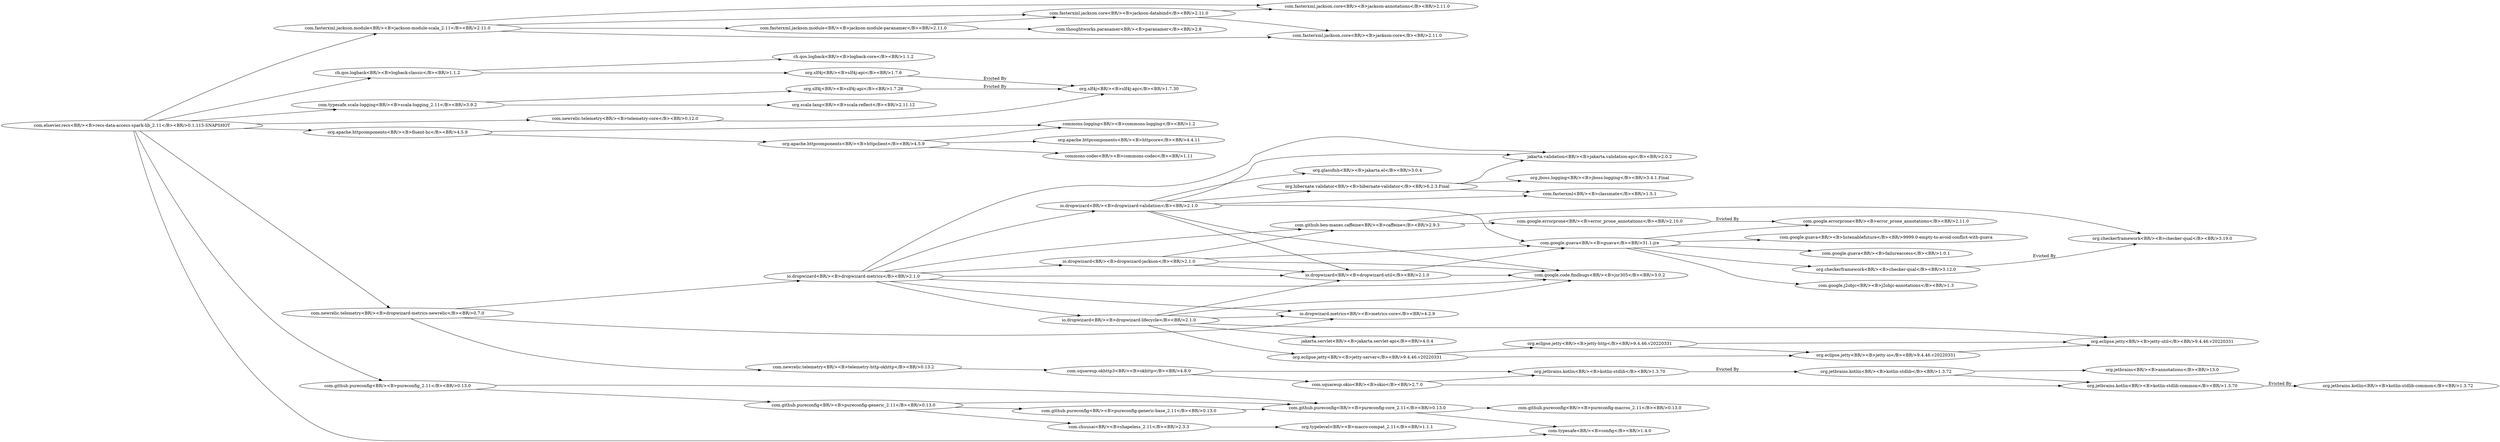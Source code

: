 digraph "dependency-graph" {
    graph[rankdir="LR"]
    edge [
        arrowtail="none"
    ]
    "com.elsevier.recs:recs-data-access-spark-lib_2.11:0.1.115-SNAPSHOT"[labelType="html" label="com.elsevier.recs<BR/><B>recs-data-access-spark-lib_2.11</B><BR/>0.1.115-SNAPSHOT" style=""]
    "com.fasterxml.jackson.module:jackson-module-scala_2.11:2.11.0"[labelType="html" label="com.fasterxml.jackson.module<BR/><B>jackson-module-scala_2.11</B><BR/>2.11.0" style=""]
    "com.fasterxml.jackson.module:jackson-module-paranamer:2.11.0"[labelType="html" label="com.fasterxml.jackson.module<BR/><B>jackson-module-paranamer</B><BR/>2.11.0" style=""]
    "com.fasterxml.jackson.core:jackson-databind:2.11.0"[labelType="html" label="com.fasterxml.jackson.core<BR/><B>jackson-databind</B><BR/>2.11.0" style=""]
    "com.fasterxml.jackson.core:jackson-annotations:2.11.0"[labelType="html" label="com.fasterxml.jackson.core<BR/><B>jackson-annotations</B><BR/>2.11.0" style=""]
    "com.fasterxml.jackson.core:jackson-core:2.11.0"[labelType="html" label="com.fasterxml.jackson.core<BR/><B>jackson-core</B><BR/>2.11.0" style=""]
    "ch.qos.logback:logback-classic:1.1.2"[labelType="html" label="ch.qos.logback<BR/><B>logback-classic</B><BR/>1.1.2" style=""]
    "ch.qos.logback:logback-core:1.1.2"[labelType="html" label="ch.qos.logback<BR/><B>logback-core</B><BR/>1.1.2" style=""]
    "com.typesafe.scala-logging:scala-logging_2.11:3.9.2"[labelType="html" label="com.typesafe.scala-logging<BR/><B>scala-logging_2.11</B><BR/>3.9.2" style=""]
    "org.apache.httpcomponents:fluent-hc:4.5.9"[labelType="html" label="org.apache.httpcomponents<BR/><B>fluent-hc</B><BR/>4.5.9" style=""]
    "org.apache.httpcomponents:httpclient:4.5.9"[labelType="html" label="org.apache.httpcomponents<BR/><B>httpclient</B><BR/>4.5.9" style=""]
    "commons-codec:commons-codec:1.11"[labelType="html" label="commons-codec<BR/><B>commons-codec</B><BR/>1.11" style=""]
    "org.apache.httpcomponents:httpcore:4.4.11"[labelType="html" label="org.apache.httpcomponents<BR/><B>httpcore</B><BR/>4.4.11" style=""]
    "commons-logging:commons-logging:1.2"[labelType="html" label="commons-logging<BR/><B>commons-logging</B><BR/>1.2" style=""]
    "com.newrelic.telemetry:telemetry-core:0.12.0"[labelType="html" label="com.newrelic.telemetry<BR/><B>telemetry-core</B><BR/>0.12.0" style=""]
    "org.slf4j:slf4j-api:1.7.30"[labelType="html" label="org.slf4j<BR/><B>slf4j-api</B><BR/>1.7.30" style=""]
    "org.slf4j:slf4j-api:1.7.6"[labelType="html" label="org.slf4j<BR/><B>slf4j-api</B><BR/>1.7.6" style="stroke-dasharray: 5,5"]
    "org.slf4j:slf4j-api:1.7.26"[labelType="html" label="org.slf4j<BR/><B>slf4j-api</B><BR/>1.7.26" style="stroke-dasharray: 5,5"]
    "com.newrelic.telemetry:dropwizard-metrics-newrelic:0.7.0"[labelType="html" label="com.newrelic.telemetry<BR/><B>dropwizard-metrics-newrelic</B><BR/>0.7.0" style=""]
    "com.newrelic.telemetry:telemetry-http-okhttp:0.13.2"[labelType="html" label="com.newrelic.telemetry<BR/><B>telemetry-http-okhttp</B><BR/>0.13.2" style=""]
    "com.squareup.okhttp3:okhttp:4.8.0"[labelType="html" label="com.squareup.okhttp3<BR/><B>okhttp</B><BR/>4.8.0" style=""]
    "org.jetbrains.kotlin:kotlin-stdlib:1.3.72"[labelType="html" label="org.jetbrains.kotlin<BR/><B>kotlin-stdlib</B><BR/>1.3.72" style=""]
    "org.jetbrains.kotlin:kotlin-stdlib:1.3.70"[labelType="html" label="org.jetbrains.kotlin<BR/><B>kotlin-stdlib</B><BR/>1.3.70" style="stroke-dasharray: 5,5"]
    "org.jetbrains:annotations:13.0"[labelType="html" label="org.jetbrains<BR/><B>annotations</B><BR/>13.0" style=""]
    "org.jetbrains.kotlin:kotlin-stdlib-common:1.3.72"[labelType="html" label="org.jetbrains.kotlin<BR/><B>kotlin-stdlib-common</B><BR/>1.3.72" style=""]
    "org.jetbrains.kotlin:kotlin-stdlib-common:1.3.70"[labelType="html" label="org.jetbrains.kotlin<BR/><B>kotlin-stdlib-common</B><BR/>1.3.70" style="stroke-dasharray: 5,5"]
    "com.squareup.okio:okio:2.7.0"[labelType="html" label="com.squareup.okio<BR/><B>okio</B><BR/>2.7.0" style=""]
    "io.dropwizard:dropwizard-metrics:2.1.0"[labelType="html" label="io.dropwizard<BR/><B>dropwizard-metrics</B><BR/>2.1.0" style=""]
    "io.dropwizard:dropwizard-validation:2.1.0"[labelType="html" label="io.dropwizard<BR/><B>dropwizard-validation</B><BR/>2.1.0" style=""]
    "org.glassfish:jakarta.el:3.0.4"[labelType="html" label="org.glassfish<BR/><B>jakarta.el</B><BR/>3.0.4" style=""]
    "org.hibernate.validator:hibernate-validator:6.2.3.Final"[labelType="html" label="org.hibernate.validator<BR/><B>hibernate-validator</B><BR/>6.2.3.Final" style=""]
    "com.thoughtworks.paranamer:paranamer:2.8"[labelType="html" label="com.thoughtworks.paranamer<BR/><B>paranamer</B><BR/>2.8" style=""]
    "org.jboss.logging:jboss-logging:3.4.1.Final"[labelType="html" label="org.jboss.logging<BR/><B>jboss-logging</B><BR/>3.4.1.Final" style=""]
    "jakarta.validation:jakarta.validation-api:2.0.2"[labelType="html" label="jakarta.validation<BR/><B>jakarta.validation-api</B><BR/>2.0.2" style=""]
    "com.fasterxml:classmate:1.5.1"[labelType="html" label="com.fasterxml<BR/><B>classmate</B><BR/>1.5.1" style=""]
    "io.dropwizard:dropwizard-jackson:2.1.0"[labelType="html" label="io.dropwizard<BR/><B>dropwizard-jackson</B><BR/>2.1.0" style=""]
    "com.github.ben-manes.caffeine:caffeine:2.9.3"[labelType="html" label="com.github.ben-manes.caffeine<BR/><B>caffeine</B><BR/>2.9.3" style=""]
    "org.checkerframework:checker-qual:3.19.0"[labelType="html" label="org.checkerframework<BR/><B>checker-qual</B><BR/>3.19.0" style=""]
    "org.checkerframework:checker-qual:3.12.0"[labelType="html" label="org.checkerframework<BR/><B>checker-qual</B><BR/>3.12.0" style="stroke-dasharray: 5,5"]
    "io.dropwizard:dropwizard-lifecycle:2.1.0"[labelType="html" label="io.dropwizard<BR/><B>dropwizard-lifecycle</B><BR/>2.1.0" style=""]
    "io.dropwizard:dropwizard-util:2.1.0"[labelType="html" label="io.dropwizard<BR/><B>dropwizard-util</B><BR/>2.1.0" style=""]
    "com.google.guava:guava:31.1-jre"[labelType="html" label="com.google.guava<BR/><B>guava</B><BR/>31.1-jre" style=""]
    "com.google.j2objc:j2objc-annotations:1.3"[labelType="html" label="com.google.j2objc<BR/><B>j2objc-annotations</B><BR/>1.3" style=""]
    "com.google.errorprone:error_prone_annotations:2.11.0"[labelType="html" label="com.google.errorprone<BR/><B>error_prone_annotations</B><BR/>2.11.0" style=""]
    "com.google.errorprone:error_prone_annotations:2.10.0"[labelType="html" label="com.google.errorprone<BR/><B>error_prone_annotations</B><BR/>2.10.0" style="stroke-dasharray: 5,5"]
    "com.google.guava:listenablefuture:9999.0-empty-to-avoid-conflict-with-guava"[labelType="html" label="com.google.guava<BR/><B>listenablefuture</B><BR/>9999.0-empty-to-avoid-conflict-with-guava" style=""]
    "com.google.guava:failureaccess:1.0.1"[labelType="html" label="com.google.guava<BR/><B>failureaccess</B><BR/>1.0.1" style=""]
    "jakarta.servlet:jakarta.servlet-api:4.0.4"[labelType="html" label="jakarta.servlet<BR/><B>jakarta.servlet-api</B><BR/>4.0.4" style=""]
    "org.eclipse.jetty:jetty-server:9.4.46.v20220331"[labelType="html" label="org.eclipse.jetty<BR/><B>jetty-server</B><BR/>9.4.46.v20220331" style=""]
    "org.eclipse.jetty:jetty-http:9.4.46.v20220331"[labelType="html" label="org.eclipse.jetty<BR/><B>jetty-http</B><BR/>9.4.46.v20220331" style=""]
    "org.eclipse.jetty:jetty-io:9.4.46.v20220331"[labelType="html" label="org.eclipse.jetty<BR/><B>jetty-io</B><BR/>9.4.46.v20220331" style=""]
    "org.eclipse.jetty:jetty-util:9.4.46.v20220331"[labelType="html" label="org.eclipse.jetty<BR/><B>jetty-util</B><BR/>9.4.46.v20220331" style=""]
    "com.google.code.findbugs:jsr305:3.0.2"[labelType="html" label="com.google.code.findbugs<BR/><B>jsr305</B><BR/>3.0.2" style=""]
    "io.dropwizard.metrics:metrics-core:4.2.9"[labelType="html" label="io.dropwizard.metrics<BR/><B>metrics-core</B><BR/>4.2.9" style=""]
    "com.github.pureconfig:pureconfig_2.11:0.13.0"[labelType="html" label="com.github.pureconfig<BR/><B>pureconfig_2.11</B><BR/>0.13.0" style=""]
    "com.github.pureconfig:pureconfig-generic_2.11:0.13.0"[labelType="html" label="com.github.pureconfig<BR/><B>pureconfig-generic_2.11</B><BR/>0.13.0" style=""]
    "com.chuusai:shapeless_2.11:2.3.3"[labelType="html" label="com.chuusai<BR/><B>shapeless_2.11</B><BR/>2.3.3" style=""]
    "org.typelevel:macro-compat_2.11:1.1.1"[labelType="html" label="org.typelevel<BR/><B>macro-compat_2.11</B><BR/>1.1.1" style=""]
    "com.github.pureconfig:pureconfig-generic-base_2.11:0.13.0"[labelType="html" label="com.github.pureconfig<BR/><B>pureconfig-generic-base_2.11</B><BR/>0.13.0" style=""]
    "com.github.pureconfig:pureconfig-core_2.11:0.13.0"[labelType="html" label="com.github.pureconfig<BR/><B>pureconfig-core_2.11</B><BR/>0.13.0" style=""]
    "com.github.pureconfig:pureconfig-macros_2.11:0.13.0"[labelType="html" label="com.github.pureconfig<BR/><B>pureconfig-macros_2.11</B><BR/>0.13.0" style=""]
    "org.scala-lang:scala-reflect:2.11.12"[labelType="html" label="org.scala-lang<BR/><B>scala-reflect</B><BR/>2.11.12" style=""]
    "com.typesafe:config:1.4.0"[labelType="html" label="com.typesafe<BR/><B>config</B><BR/>1.4.0" style=""]
    "com.elsevier.recs:recs-data-access-spark-lib_2.11:0.1.115-SNAPSHOT" -> "com.fasterxml.jackson.module:jackson-module-scala_2.11:2.11.0"
    "com.fasterxml.jackson.module:jackson-module-scala_2.11:2.11.0" -> "com.fasterxml.jackson.module:jackson-module-paranamer:2.11.0"
    "com.fasterxml.jackson.module:jackson-module-paranamer:2.11.0" -> "com.fasterxml.jackson.core:jackson-databind:2.11.0"
    "com.fasterxml.jackson.module:jackson-module-scala_2.11:2.11.0" -> "com.fasterxml.jackson.core:jackson-databind:2.11.0"
    "com.fasterxml.jackson.core:jackson-databind:2.11.0" -> "com.fasterxml.jackson.core:jackson-annotations:2.11.0"
    "com.fasterxml.jackson.module:jackson-module-scala_2.11:2.11.0" -> "com.fasterxml.jackson.core:jackson-annotations:2.11.0"
    "com.fasterxml.jackson.core:jackson-databind:2.11.0" -> "com.fasterxml.jackson.core:jackson-core:2.11.0"
    "com.fasterxml.jackson.module:jackson-module-scala_2.11:2.11.0" -> "com.fasterxml.jackson.core:jackson-core:2.11.0"
    "com.elsevier.recs:recs-data-access-spark-lib_2.11:0.1.115-SNAPSHOT" -> "ch.qos.logback:logback-classic:1.1.2"
    "ch.qos.logback:logback-classic:1.1.2" -> "ch.qos.logback:logback-core:1.1.2"
    "com.elsevier.recs:recs-data-access-spark-lib_2.11:0.1.115-SNAPSHOT" -> "com.typesafe.scala-logging:scala-logging_2.11:3.9.2"
    "com.elsevier.recs:recs-data-access-spark-lib_2.11:0.1.115-SNAPSHOT" -> "org.apache.httpcomponents:fluent-hc:4.5.9"
    "org.apache.httpcomponents:fluent-hc:4.5.9" -> "org.apache.httpcomponents:httpclient:4.5.9"
    "org.apache.httpcomponents:httpclient:4.5.9" -> "commons-codec:commons-codec:1.11"
    "org.apache.httpcomponents:httpclient:4.5.9" -> "org.apache.httpcomponents:httpcore:4.4.11"
    "org.apache.httpcomponents:fluent-hc:4.5.9" -> "commons-logging:commons-logging:1.2"
    "org.apache.httpcomponents:httpclient:4.5.9" -> "commons-logging:commons-logging:1.2"
    "com.elsevier.recs:recs-data-access-spark-lib_2.11:0.1.115-SNAPSHOT" -> "com.newrelic.telemetry:telemetry-core:0.12.0"
    "com.newrelic.telemetry:telemetry-core:0.12.0" -> "org.slf4j:slf4j-api:1.7.30"
    "ch.qos.logback:logback-classic:1.1.2" -> "org.slf4j:slf4j-api:1.7.6"
    "com.typesafe.scala-logging:scala-logging_2.11:3.9.2" -> "org.slf4j:slf4j-api:1.7.26"
    "com.elsevier.recs:recs-data-access-spark-lib_2.11:0.1.115-SNAPSHOT" -> "com.newrelic.telemetry:dropwizard-metrics-newrelic:0.7.0"
    "com.newrelic.telemetry:dropwizard-metrics-newrelic:0.7.0" -> "com.newrelic.telemetry:telemetry-http-okhttp:0.13.2"
    "com.newrelic.telemetry:telemetry-http-okhttp:0.13.2" -> "com.squareup.okhttp3:okhttp:4.8.0"
    "com.squareup.okio:okio:2.7.0" -> "org.jetbrains.kotlin:kotlin-stdlib:1.3.70"
    "com.squareup.okhttp3:okhttp:4.8.0" -> "org.jetbrains.kotlin:kotlin-stdlib:1.3.70"
    "org.jetbrains.kotlin:kotlin-stdlib:1.3.72" -> "org.jetbrains:annotations:13.0"
    "com.squareup.okio:okio:2.7.0" -> "org.jetbrains.kotlin:kotlin-stdlib-common:1.3.70"
    "org.jetbrains.kotlin:kotlin-stdlib:1.3.72" -> "org.jetbrains.kotlin:kotlin-stdlib-common:1.3.70"
    "com.squareup.okhttp3:okhttp:4.8.0" -> "com.squareup.okio:okio:2.7.0"
    "com.newrelic.telemetry:dropwizard-metrics-newrelic:0.7.0" -> "io.dropwizard:dropwizard-metrics:2.1.0"
    "io.dropwizard:dropwizard-metrics:2.1.0" -> "io.dropwizard:dropwizard-validation:2.1.0"
    "io.dropwizard:dropwizard-validation:2.1.0" -> "org.glassfish:jakarta.el:3.0.4"
    "io.dropwizard:dropwizard-validation:2.1.0" -> "org.hibernate.validator:hibernate-validator:6.2.3.Final"
    "com.fasterxml.jackson.module:jackson-module-paranamer:2.11.0" -> "com.thoughtworks.paranamer:paranamer:2.8"
    "org.hibernate.validator:hibernate-validator:6.2.3.Final" -> "org.jboss.logging:jboss-logging:3.4.1.Final"
    "io.dropwizard:dropwizard-validation:2.1.0" -> "jakarta.validation:jakarta.validation-api:2.0.2"
    "org.hibernate.validator:hibernate-validator:6.2.3.Final" -> "jakarta.validation:jakarta.validation-api:2.0.2"
    "io.dropwizard:dropwizard-metrics:2.1.0" -> "jakarta.validation:jakarta.validation-api:2.0.2"
    "io.dropwizard:dropwizard-validation:2.1.0" -> "com.fasterxml:classmate:1.5.1"
    "org.hibernate.validator:hibernate-validator:6.2.3.Final" -> "com.fasterxml:classmate:1.5.1"
    "io.dropwizard:dropwizard-metrics:2.1.0" -> "io.dropwizard:dropwizard-jackson:2.1.0"
    "io.dropwizard:dropwizard-metrics:2.1.0" -> "com.github.ben-manes.caffeine:caffeine:2.9.3"
    "io.dropwizard:dropwizard-jackson:2.1.0" -> "com.github.ben-manes.caffeine:caffeine:2.9.3"
    "com.github.ben-manes.caffeine:caffeine:2.9.3" -> "org.checkerframework:checker-qual:3.19.0"
    "com.google.guava:guava:31.1-jre" -> "org.checkerframework:checker-qual:3.12.0"
    "io.dropwizard:dropwizard-metrics:2.1.0" -> "io.dropwizard:dropwizard-lifecycle:2.1.0"
    "io.dropwizard:dropwizard-validation:2.1.0" -> "io.dropwizard:dropwizard-util:2.1.0"
    "io.dropwizard:dropwizard-metrics:2.1.0" -> "io.dropwizard:dropwizard-util:2.1.0"
    "io.dropwizard:dropwizard-lifecycle:2.1.0" -> "io.dropwizard:dropwizard-util:2.1.0"
    "io.dropwizard:dropwizard-jackson:2.1.0" -> "io.dropwizard:dropwizard-util:2.1.0"
    "io.dropwizard:dropwizard-validation:2.1.0" -> "com.google.guava:guava:31.1-jre"
    "io.dropwizard:dropwizard-jackson:2.1.0" -> "com.google.guava:guava:31.1-jre"
    "io.dropwizard:dropwizard-util:2.1.0" -> "com.google.guava:guava:31.1-jre"
    "com.google.guava:guava:31.1-jre" -> "com.google.j2objc:j2objc-annotations:1.3"
    "com.google.guava:guava:31.1-jre" -> "com.google.errorprone:error_prone_annotations:2.11.0"
    "com.github.ben-manes.caffeine:caffeine:2.9.3" -> "com.google.errorprone:error_prone_annotations:2.10.0"
    "com.google.guava:guava:31.1-jre" -> "com.google.guava:listenablefuture:9999.0-empty-to-avoid-conflict-with-guava"
    "com.google.guava:guava:31.1-jre" -> "com.google.guava:failureaccess:1.0.1"
    "io.dropwizard:dropwizard-lifecycle:2.1.0" -> "jakarta.servlet:jakarta.servlet-api:4.0.4"
    "io.dropwizard:dropwizard-lifecycle:2.1.0" -> "org.eclipse.jetty:jetty-server:9.4.46.v20220331"
    "org.eclipse.jetty:jetty-server:9.4.46.v20220331" -> "org.eclipse.jetty:jetty-http:9.4.46.v20220331"
    "org.eclipse.jetty:jetty-http:9.4.46.v20220331" -> "org.eclipse.jetty:jetty-io:9.4.46.v20220331"
    "org.eclipse.jetty:jetty-server:9.4.46.v20220331" -> "org.eclipse.jetty:jetty-io:9.4.46.v20220331"
    "org.eclipse.jetty:jetty-io:9.4.46.v20220331" -> "org.eclipse.jetty:jetty-util:9.4.46.v20220331"
    "org.eclipse.jetty:jetty-http:9.4.46.v20220331" -> "org.eclipse.jetty:jetty-util:9.4.46.v20220331"
    "io.dropwizard:dropwizard-lifecycle:2.1.0" -> "org.eclipse.jetty:jetty-util:9.4.46.v20220331"
    "io.dropwizard:dropwizard-validation:2.1.0" -> "com.google.code.findbugs:jsr305:3.0.2"
    "io.dropwizard:dropwizard-metrics:2.1.0" -> "com.google.code.findbugs:jsr305:3.0.2"
    "io.dropwizard:dropwizard-lifecycle:2.1.0" -> "com.google.code.findbugs:jsr305:3.0.2"
    "io.dropwizard:dropwizard-jackson:2.1.0" -> "com.google.code.findbugs:jsr305:3.0.2"
    "io.dropwizard:dropwizard-util:2.1.0" -> "com.google.code.findbugs:jsr305:3.0.2"
    "io.dropwizard:dropwizard-metrics:2.1.0" -> "io.dropwizard.metrics:metrics-core:4.2.9"
    "io.dropwizard:dropwizard-lifecycle:2.1.0" -> "io.dropwizard.metrics:metrics-core:4.2.9"
    "com.newrelic.telemetry:dropwizard-metrics-newrelic:0.7.0" -> "io.dropwizard.metrics:metrics-core:4.2.9"
    "com.elsevier.recs:recs-data-access-spark-lib_2.11:0.1.115-SNAPSHOT" -> "com.github.pureconfig:pureconfig_2.11:0.13.0"
    "com.github.pureconfig:pureconfig_2.11:0.13.0" -> "com.github.pureconfig:pureconfig-generic_2.11:0.13.0"
    "com.github.pureconfig:pureconfig-generic_2.11:0.13.0" -> "com.chuusai:shapeless_2.11:2.3.3"
    "com.chuusai:shapeless_2.11:2.3.3" -> "org.typelevel:macro-compat_2.11:1.1.1"
    "com.github.pureconfig:pureconfig-generic_2.11:0.13.0" -> "com.github.pureconfig:pureconfig-generic-base_2.11:0.13.0"
    "com.github.pureconfig:pureconfig-generic-base_2.11:0.13.0" -> "com.github.pureconfig:pureconfig-core_2.11:0.13.0"
    "com.github.pureconfig:pureconfig_2.11:0.13.0" -> "com.github.pureconfig:pureconfig-core_2.11:0.13.0"
    "com.github.pureconfig:pureconfig-generic_2.11:0.13.0" -> "com.github.pureconfig:pureconfig-core_2.11:0.13.0"
    "com.github.pureconfig:pureconfig-core_2.11:0.13.0" -> "com.github.pureconfig:pureconfig-macros_2.11:0.13.0"
    "com.typesafe.scala-logging:scala-logging_2.11:3.9.2" -> "org.scala-lang:scala-reflect:2.11.12"
    "com.github.pureconfig:pureconfig-core_2.11:0.13.0" -> "com.typesafe:config:1.4.0"
    "com.elsevier.recs:recs-data-access-spark-lib_2.11:0.1.115-SNAPSHOT" -> "com.typesafe:config:1.4.0"
    "org.slf4j:slf4j-api:1.7.6" -> "org.slf4j:slf4j-api:1.7.30" [label="Evicted By" style="stroke-dasharray: 5,5"]
    "org.slf4j:slf4j-api:1.7.26" -> "org.slf4j:slf4j-api:1.7.30" [label="Evicted By" style="stroke-dasharray: 5,5"]
    "org.jetbrains.kotlin:kotlin-stdlib:1.3.70" -> "org.jetbrains.kotlin:kotlin-stdlib:1.3.72" [label="Evicted By" style="stroke-dasharray: 5,5"]
    "org.jetbrains.kotlin:kotlin-stdlib-common:1.3.70" -> "org.jetbrains.kotlin:kotlin-stdlib-common:1.3.72" [label="Evicted By" style="stroke-dasharray: 5,5"]
    "org.checkerframework:checker-qual:3.12.0" -> "org.checkerframework:checker-qual:3.19.0" [label="Evicted By" style="stroke-dasharray: 5,5"]
    "com.google.errorprone:error_prone_annotations:2.10.0" -> "com.google.errorprone:error_prone_annotations:2.11.0" [label="Evicted By" style="stroke-dasharray: 5,5"]
}